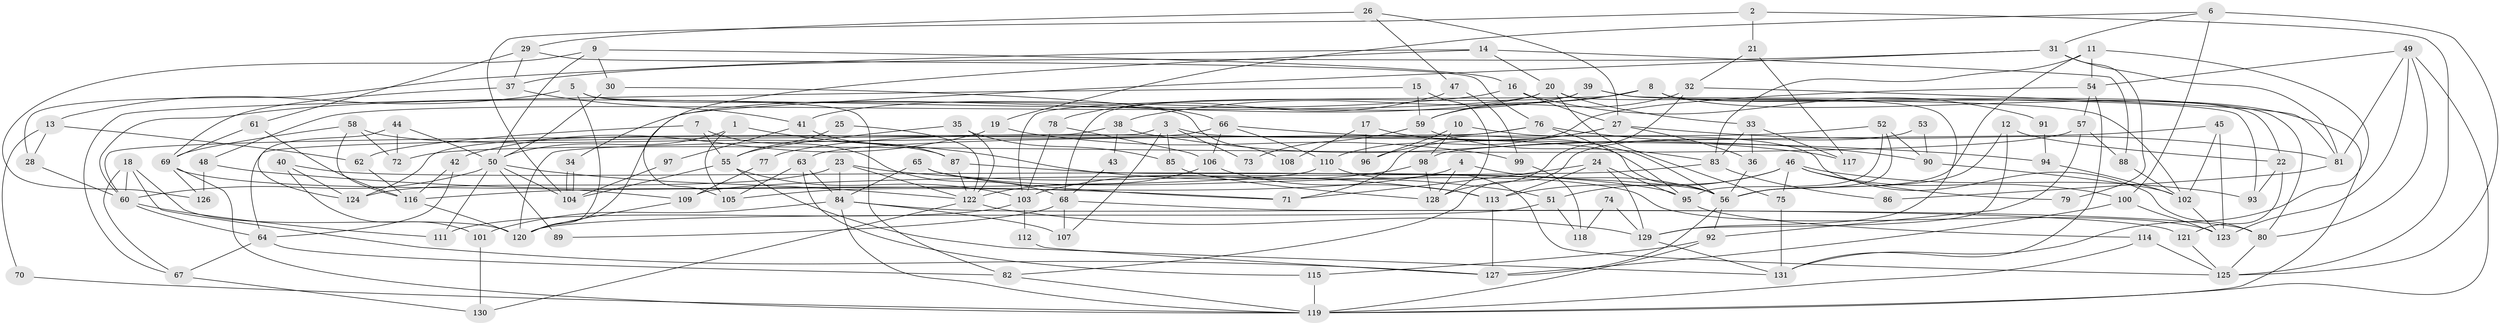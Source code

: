 // coarse degree distribution, {4: 0.23076923076923078, 2: 0.13186813186813187, 3: 0.2967032967032967, 8: 0.06593406593406594, 5: 0.15384615384615385, 6: 0.03296703296703297, 7: 0.02197802197802198, 11: 0.03296703296703297, 9: 0.01098901098901099, 14: 0.01098901098901099, 13: 0.01098901098901099}
// Generated by graph-tools (version 1.1) at 2025/52/03/04/25 21:52:06]
// undirected, 131 vertices, 262 edges
graph export_dot {
graph [start="1"]
  node [color=gray90,style=filled];
  1;
  2;
  3;
  4;
  5;
  6;
  7;
  8;
  9;
  10;
  11;
  12;
  13;
  14;
  15;
  16;
  17;
  18;
  19;
  20;
  21;
  22;
  23;
  24;
  25;
  26;
  27;
  28;
  29;
  30;
  31;
  32;
  33;
  34;
  35;
  36;
  37;
  38;
  39;
  40;
  41;
  42;
  43;
  44;
  45;
  46;
  47;
  48;
  49;
  50;
  51;
  52;
  53;
  54;
  55;
  56;
  57;
  58;
  59;
  60;
  61;
  62;
  63;
  64;
  65;
  66;
  67;
  68;
  69;
  70;
  71;
  72;
  73;
  74;
  75;
  76;
  77;
  78;
  79;
  80;
  81;
  82;
  83;
  84;
  85;
  86;
  87;
  88;
  89;
  90;
  91;
  92;
  93;
  94;
  95;
  96;
  97;
  98;
  99;
  100;
  101;
  102;
  103;
  104;
  105;
  106;
  107;
  108;
  109;
  110;
  111;
  112;
  113;
  114;
  115;
  116;
  117;
  118;
  119;
  120;
  121;
  122;
  123;
  124;
  125;
  126;
  127;
  128;
  129;
  130;
  131;
  1 -- 105;
  1 -- 50;
  1 -- 51;
  2 -- 125;
  2 -- 104;
  2 -- 21;
  3 -- 56;
  3 -- 64;
  3 -- 73;
  3 -- 85;
  3 -- 107;
  4 -- 56;
  4 -- 105;
  4 -- 128;
  5 -- 82;
  5 -- 120;
  5 -- 13;
  5 -- 108;
  6 -- 125;
  6 -- 31;
  6 -- 19;
  6 -- 100;
  7 -- 55;
  7 -- 62;
  7 -- 68;
  8 -- 119;
  8 -- 80;
  8 -- 22;
  8 -- 38;
  8 -- 59;
  8 -- 103;
  9 -- 30;
  9 -- 50;
  9 -- 16;
  9 -- 126;
  10 -- 98;
  10 -- 80;
  10 -- 96;
  11 -- 56;
  11 -- 54;
  11 -- 83;
  11 -- 131;
  12 -- 129;
  12 -- 56;
  12 -- 22;
  13 -- 28;
  13 -- 62;
  13 -- 70;
  14 -- 20;
  14 -- 88;
  14 -- 28;
  14 -- 105;
  15 -- 128;
  15 -- 59;
  15 -- 67;
  16 -- 27;
  16 -- 60;
  16 -- 91;
  17 -- 56;
  17 -- 96;
  17 -- 108;
  18 -- 127;
  18 -- 60;
  18 -- 67;
  18 -- 120;
  19 -- 42;
  19 -- 99;
  20 -- 129;
  20 -- 48;
  20 -- 33;
  20 -- 34;
  20 -- 75;
  21 -- 32;
  21 -- 117;
  22 -- 93;
  22 -- 121;
  23 -- 113;
  23 -- 124;
  23 -- 84;
  23 -- 122;
  24 -- 129;
  24 -- 95;
  24 -- 71;
  24 -- 113;
  25 -- 55;
  25 -- 122;
  26 -- 27;
  26 -- 29;
  26 -- 47;
  27 -- 36;
  27 -- 81;
  27 -- 71;
  27 -- 96;
  28 -- 60;
  29 -- 76;
  29 -- 37;
  29 -- 61;
  30 -- 66;
  30 -- 50;
  31 -- 120;
  31 -- 81;
  31 -- 37;
  31 -- 79;
  32 -- 59;
  32 -- 128;
  32 -- 81;
  33 -- 83;
  33 -- 36;
  33 -- 117;
  34 -- 104;
  34 -- 104;
  35 -- 55;
  35 -- 122;
  35 -- 85;
  36 -- 56;
  37 -- 69;
  37 -- 41;
  38 -- 117;
  38 -- 43;
  38 -- 60;
  39 -- 68;
  39 -- 93;
  39 -- 41;
  39 -- 102;
  40 -- 101;
  40 -- 56;
  40 -- 124;
  41 -- 87;
  41 -- 97;
  42 -- 64;
  42 -- 116;
  43 -- 68;
  44 -- 72;
  44 -- 50;
  44 -- 124;
  45 -- 102;
  45 -- 98;
  45 -- 123;
  46 -- 100;
  46 -- 75;
  46 -- 51;
  46 -- 79;
  46 -- 93;
  46 -- 113;
  47 -- 78;
  47 -- 99;
  48 -- 126;
  48 -- 71;
  49 -- 80;
  49 -- 119;
  49 -- 54;
  49 -- 81;
  49 -- 123;
  50 -- 104;
  50 -- 60;
  50 -- 89;
  50 -- 111;
  50 -- 122;
  51 -- 118;
  51 -- 120;
  52 -- 63;
  52 -- 90;
  52 -- 56;
  52 -- 95;
  53 -- 90;
  53 -- 82;
  54 -- 110;
  54 -- 57;
  54 -- 131;
  55 -- 131;
  55 -- 103;
  55 -- 104;
  56 -- 127;
  56 -- 92;
  57 -- 92;
  57 -- 72;
  57 -- 88;
  58 -- 87;
  58 -- 116;
  58 -- 69;
  58 -- 72;
  59 -- 83;
  59 -- 73;
  60 -- 64;
  60 -- 111;
  61 -- 116;
  61 -- 69;
  62 -- 116;
  63 -- 84;
  63 -- 115;
  63 -- 105;
  64 -- 67;
  64 -- 82;
  65 -- 71;
  65 -- 123;
  65 -- 84;
  66 -- 124;
  66 -- 106;
  66 -- 94;
  66 -- 110;
  67 -- 130;
  68 -- 107;
  68 -- 80;
  68 -- 89;
  69 -- 109;
  69 -- 119;
  69 -- 126;
  70 -- 119;
  74 -- 118;
  74 -- 129;
  75 -- 131;
  76 -- 120;
  76 -- 95;
  76 -- 77;
  76 -- 90;
  77 -- 109;
  78 -- 103;
  78 -- 106;
  80 -- 125;
  81 -- 86;
  82 -- 119;
  83 -- 109;
  83 -- 86;
  84 -- 101;
  84 -- 107;
  84 -- 119;
  84 -- 121;
  85 -- 128;
  87 -- 122;
  87 -- 95;
  88 -- 102;
  90 -- 102;
  91 -- 94;
  92 -- 119;
  92 -- 115;
  94 -- 102;
  95 -- 114;
  97 -- 104;
  98 -- 128;
  98 -- 103;
  99 -- 118;
  100 -- 123;
  100 -- 127;
  101 -- 130;
  102 -- 123;
  103 -- 111;
  103 -- 112;
  106 -- 113;
  106 -- 122;
  109 -- 120;
  110 -- 125;
  110 -- 116;
  112 -- 127;
  113 -- 127;
  114 -- 119;
  114 -- 125;
  115 -- 119;
  116 -- 120;
  121 -- 125;
  122 -- 129;
  122 -- 130;
  129 -- 131;
}

